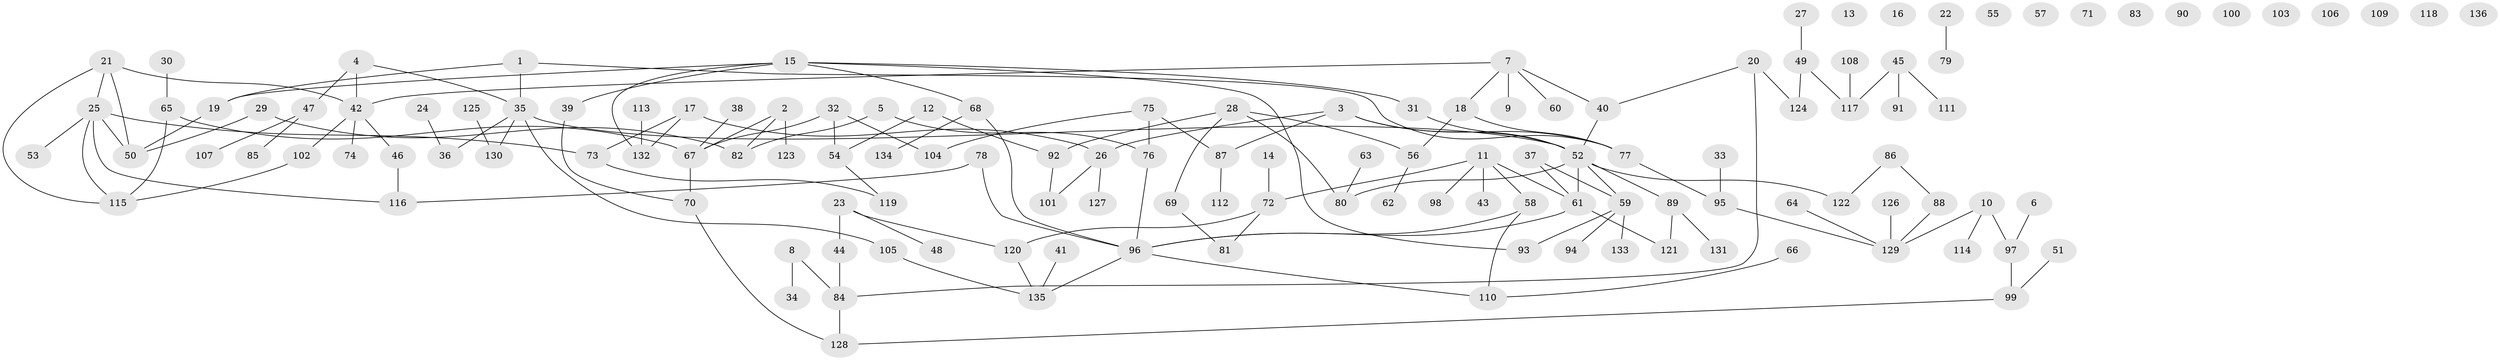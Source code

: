 // Generated by graph-tools (version 1.1) at 2025/33/03/09/25 02:33:34]
// undirected, 136 vertices, 155 edges
graph export_dot {
graph [start="1"]
  node [color=gray90,style=filled];
  1;
  2;
  3;
  4;
  5;
  6;
  7;
  8;
  9;
  10;
  11;
  12;
  13;
  14;
  15;
  16;
  17;
  18;
  19;
  20;
  21;
  22;
  23;
  24;
  25;
  26;
  27;
  28;
  29;
  30;
  31;
  32;
  33;
  34;
  35;
  36;
  37;
  38;
  39;
  40;
  41;
  42;
  43;
  44;
  45;
  46;
  47;
  48;
  49;
  50;
  51;
  52;
  53;
  54;
  55;
  56;
  57;
  58;
  59;
  60;
  61;
  62;
  63;
  64;
  65;
  66;
  67;
  68;
  69;
  70;
  71;
  72;
  73;
  74;
  75;
  76;
  77;
  78;
  79;
  80;
  81;
  82;
  83;
  84;
  85;
  86;
  87;
  88;
  89;
  90;
  91;
  92;
  93;
  94;
  95;
  96;
  97;
  98;
  99;
  100;
  101;
  102;
  103;
  104;
  105;
  106;
  107;
  108;
  109;
  110;
  111;
  112;
  113;
  114;
  115;
  116;
  117;
  118;
  119;
  120;
  121;
  122;
  123;
  124;
  125;
  126;
  127;
  128;
  129;
  130;
  131;
  132;
  133;
  134;
  135;
  136;
  1 -- 19;
  1 -- 35;
  1 -- 77;
  2 -- 67;
  2 -- 82;
  2 -- 123;
  3 -- 26;
  3 -- 52;
  3 -- 77;
  3 -- 87;
  4 -- 35;
  4 -- 42;
  4 -- 47;
  5 -- 76;
  5 -- 82;
  6 -- 97;
  7 -- 9;
  7 -- 18;
  7 -- 40;
  7 -- 42;
  7 -- 60;
  8 -- 34;
  8 -- 84;
  10 -- 97;
  10 -- 114;
  10 -- 129;
  11 -- 43;
  11 -- 58;
  11 -- 61;
  11 -- 72;
  11 -- 98;
  12 -- 54;
  12 -- 92;
  14 -- 72;
  15 -- 19;
  15 -- 31;
  15 -- 39;
  15 -- 68;
  15 -- 93;
  15 -- 132;
  17 -- 26;
  17 -- 73;
  17 -- 132;
  18 -- 56;
  18 -- 77;
  19 -- 50;
  20 -- 40;
  20 -- 84;
  20 -- 124;
  21 -- 25;
  21 -- 42;
  21 -- 50;
  21 -- 115;
  22 -- 79;
  23 -- 44;
  23 -- 48;
  23 -- 120;
  24 -- 36;
  25 -- 50;
  25 -- 53;
  25 -- 73;
  25 -- 115;
  25 -- 116;
  26 -- 101;
  26 -- 127;
  27 -- 49;
  28 -- 56;
  28 -- 69;
  28 -- 80;
  28 -- 92;
  29 -- 50;
  29 -- 82;
  30 -- 65;
  31 -- 52;
  32 -- 54;
  32 -- 67;
  32 -- 104;
  33 -- 95;
  35 -- 36;
  35 -- 52;
  35 -- 105;
  35 -- 130;
  37 -- 59;
  37 -- 61;
  38 -- 67;
  39 -- 70;
  40 -- 52;
  41 -- 135;
  42 -- 46;
  42 -- 74;
  42 -- 102;
  44 -- 84;
  45 -- 91;
  45 -- 111;
  45 -- 117;
  46 -- 116;
  47 -- 85;
  47 -- 107;
  49 -- 117;
  49 -- 124;
  51 -- 99;
  52 -- 59;
  52 -- 61;
  52 -- 80;
  52 -- 89;
  52 -- 122;
  54 -- 119;
  56 -- 62;
  58 -- 96;
  58 -- 110;
  59 -- 93;
  59 -- 94;
  59 -- 133;
  61 -- 96;
  61 -- 121;
  63 -- 80;
  64 -- 129;
  65 -- 67;
  65 -- 115;
  66 -- 110;
  67 -- 70;
  68 -- 96;
  68 -- 134;
  69 -- 81;
  70 -- 128;
  72 -- 81;
  72 -- 120;
  73 -- 119;
  75 -- 76;
  75 -- 87;
  75 -- 104;
  76 -- 96;
  77 -- 95;
  78 -- 96;
  78 -- 116;
  84 -- 128;
  86 -- 88;
  86 -- 122;
  87 -- 112;
  88 -- 129;
  89 -- 121;
  89 -- 131;
  92 -- 101;
  95 -- 129;
  96 -- 110;
  96 -- 135;
  97 -- 99;
  99 -- 128;
  102 -- 115;
  105 -- 135;
  108 -- 117;
  113 -- 132;
  120 -- 135;
  125 -- 130;
  126 -- 129;
}
